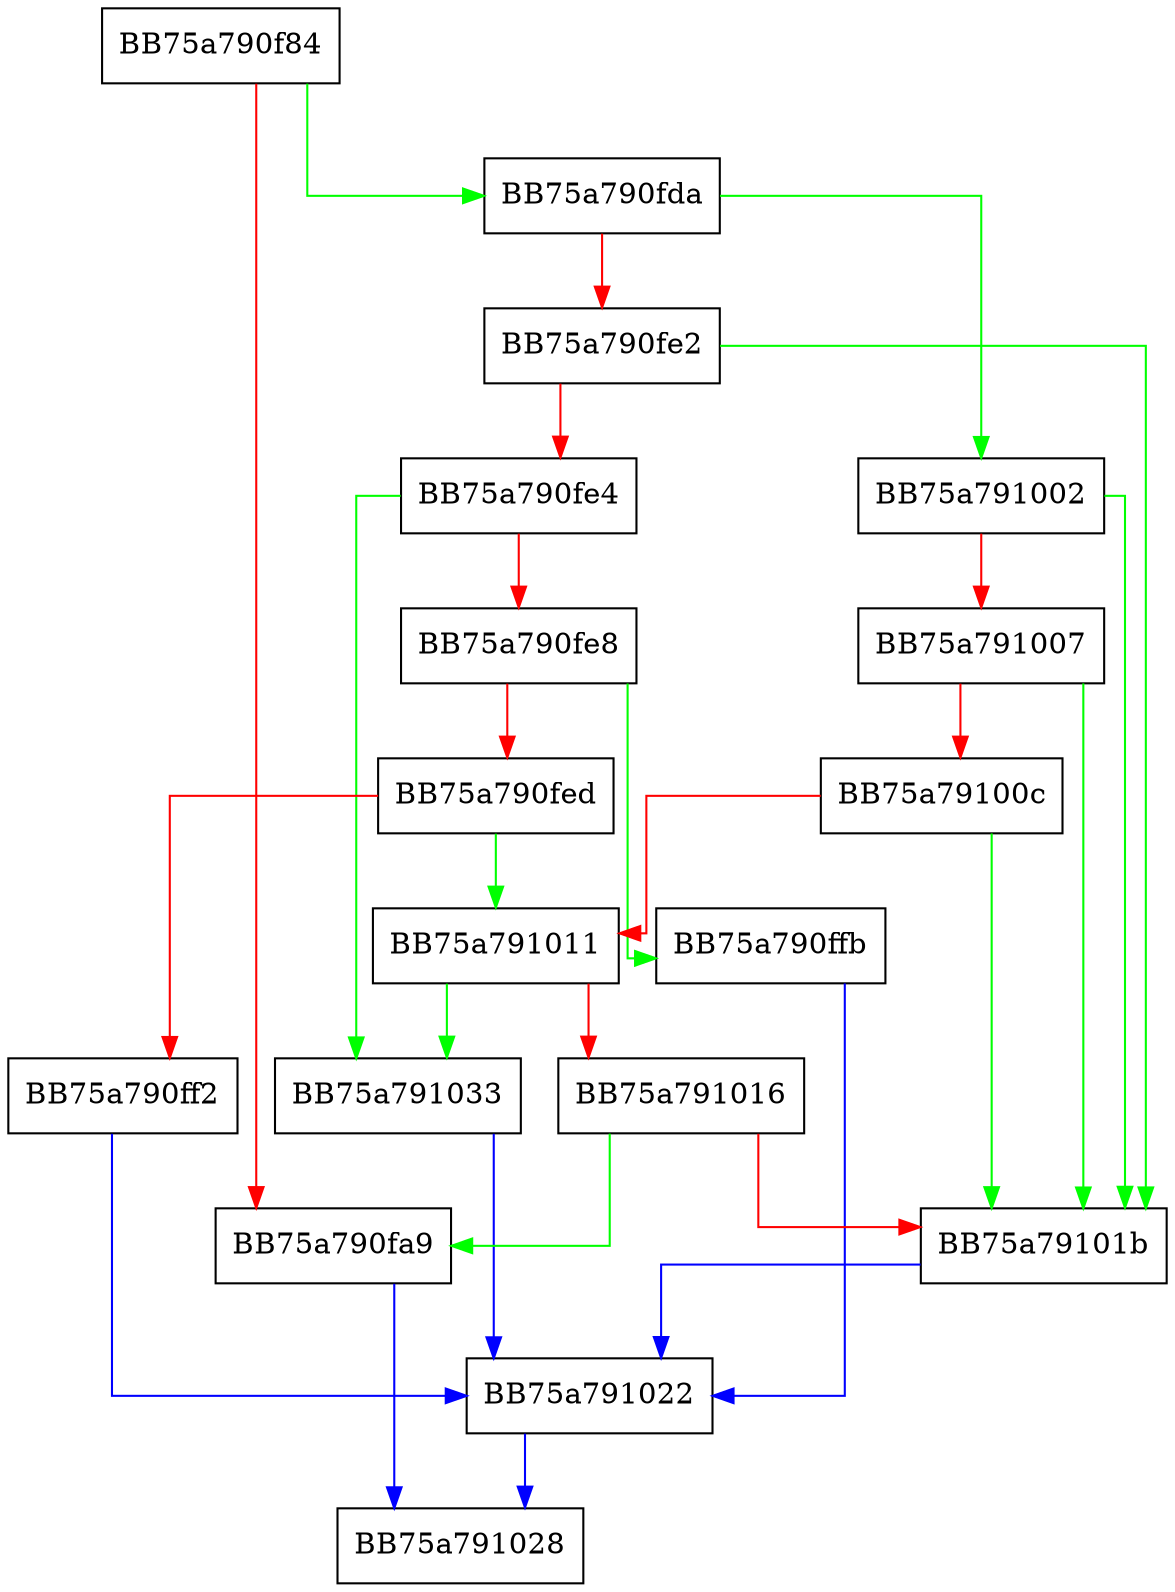digraph type_case_n {
  node [shape="box"];
  graph [splines=ortho];
  BB75a790f84 -> BB75a790fda [color="green"];
  BB75a790f84 -> BB75a790fa9 [color="red"];
  BB75a790fa9 -> BB75a791028 [color="blue"];
  BB75a790fda -> BB75a791002 [color="green"];
  BB75a790fda -> BB75a790fe2 [color="red"];
  BB75a790fe2 -> BB75a79101b [color="green"];
  BB75a790fe2 -> BB75a790fe4 [color="red"];
  BB75a790fe4 -> BB75a791033 [color="green"];
  BB75a790fe4 -> BB75a790fe8 [color="red"];
  BB75a790fe8 -> BB75a790ffb [color="green"];
  BB75a790fe8 -> BB75a790fed [color="red"];
  BB75a790fed -> BB75a791011 [color="green"];
  BB75a790fed -> BB75a790ff2 [color="red"];
  BB75a790ff2 -> BB75a791022 [color="blue"];
  BB75a790ffb -> BB75a791022 [color="blue"];
  BB75a791002 -> BB75a79101b [color="green"];
  BB75a791002 -> BB75a791007 [color="red"];
  BB75a791007 -> BB75a79101b [color="green"];
  BB75a791007 -> BB75a79100c [color="red"];
  BB75a79100c -> BB75a79101b [color="green"];
  BB75a79100c -> BB75a791011 [color="red"];
  BB75a791011 -> BB75a791033 [color="green"];
  BB75a791011 -> BB75a791016 [color="red"];
  BB75a791016 -> BB75a790fa9 [color="green"];
  BB75a791016 -> BB75a79101b [color="red"];
  BB75a79101b -> BB75a791022 [color="blue"];
  BB75a791022 -> BB75a791028 [color="blue"];
  BB75a791033 -> BB75a791022 [color="blue"];
}